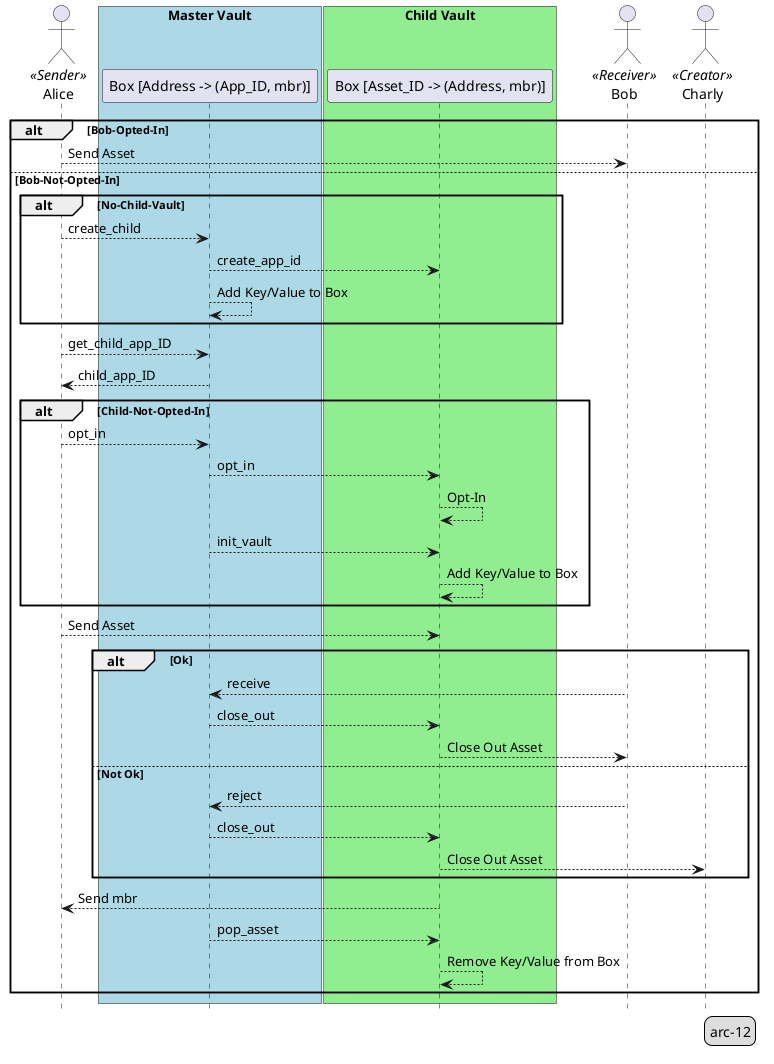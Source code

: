 @startuml
hide footbox
actor Alice <<Sender>>

box "Master Vault"  #LightBlue
    participant "Box [Address -> (App_ID, mbr)]" as MB
end box



box "Child Vault"  #LightGreen
    participant "Box [Asset_ID -> (Address, mbr)]" as CB
end box

actor Bob <<Receiver>>
actor Charly <<Creator>>

alt Bob-Opted-In
	Alice --> Bob : Send Asset
else Bob-Not-Opted-In
    alt No-Child-Vault
        Alice --> MB : create_child
        MB --> CB : create_app_id
        MB --> MB : Add Key/Value to Box
    end
    Alice --> MB : get_child_app_ID
    MB --> Alice : child_app_ID
    alt Child-Not-Opted-In 
        Alice --> MB : opt_in
        MB --> CB : opt_in
        CB --> CB : Opt-In
        MB --> CB : init_vault
        CB --> CB : Add Key/Value to Box
    end
    Alice --> CB : Send Asset
    alt Ok
        Bob --> MB : receive
        MB --> CB : close_out
        CB --> Bob : Close Out Asset
    else Not Ok
        Bob --> MB : reject
        MB --> CB : close_out
        CB --> Charly : Close Out Asset
    end
    CB --> Alice : Send mbr
    MB --> CB : pop_asset
    CB --> CB : Remove Key/Value from Box
end



legend right
    arc-12
end legend


@enduml